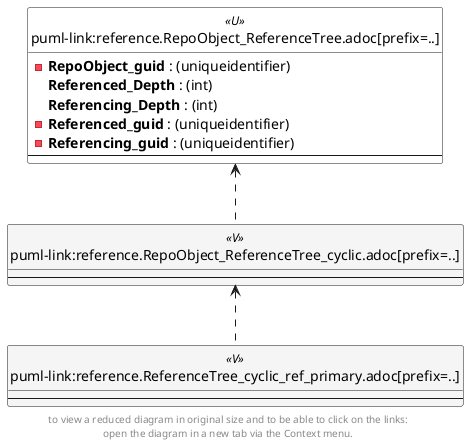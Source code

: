 @startuml
'Left to right direction
top to bottom direction
hide circle
'avoide "." issues:
set namespaceSeparator none


skinparam class {
  BackgroundColor White
  BackgroundColor<<FN>> Yellow
  BackgroundColor<<FS>> Yellow
  BackgroundColor<<FT>> LightGray
  BackgroundColor<<IF>> Yellow
  BackgroundColor<<IS>> Yellow
  BackgroundColor<<P>> Aqua
  BackgroundColor<<PC>> Aqua
  BackgroundColor<<SN>> Yellow
  BackgroundColor<<SO>> SlateBlue
  BackgroundColor<<TF>> LightGray
  BackgroundColor<<TR>> Tomato
  BackgroundColor<<U>> White
  BackgroundColor<<V>> WhiteSmoke
  BackgroundColor<<X>> Aqua
}


entity "puml-link:reference.ReferenceTree_cyclic_ref_primary.adoc[prefix=..]" as reference.ReferenceTree_cyclic_ref_primary << V >> {
  --
}

entity "puml-link:reference.RepoObject_ReferenceTree.adoc[prefix=..]" as reference.RepoObject_ReferenceTree << U >> {
  - **RepoObject_guid** : (uniqueidentifier)
  **Referenced_Depth** : (int)
  **Referencing_Depth** : (int)
  - **Referenced_guid** : (uniqueidentifier)
  - **Referencing_guid** : (uniqueidentifier)
  --
}

entity "puml-link:reference.RepoObject_ReferenceTree_cyclic.adoc[prefix=..]" as reference.RepoObject_ReferenceTree_cyclic << V >> {
  --
}

reference.RepoObject_ReferenceTree <.. reference.RepoObject_ReferenceTree_cyclic
reference.RepoObject_ReferenceTree_cyclic <.. reference.ReferenceTree_cyclic_ref_primary
footer
to view a reduced diagram in original size and to be able to click on the links:
open the diagram in a new tab via the Context menu.
end footer

@enduml

